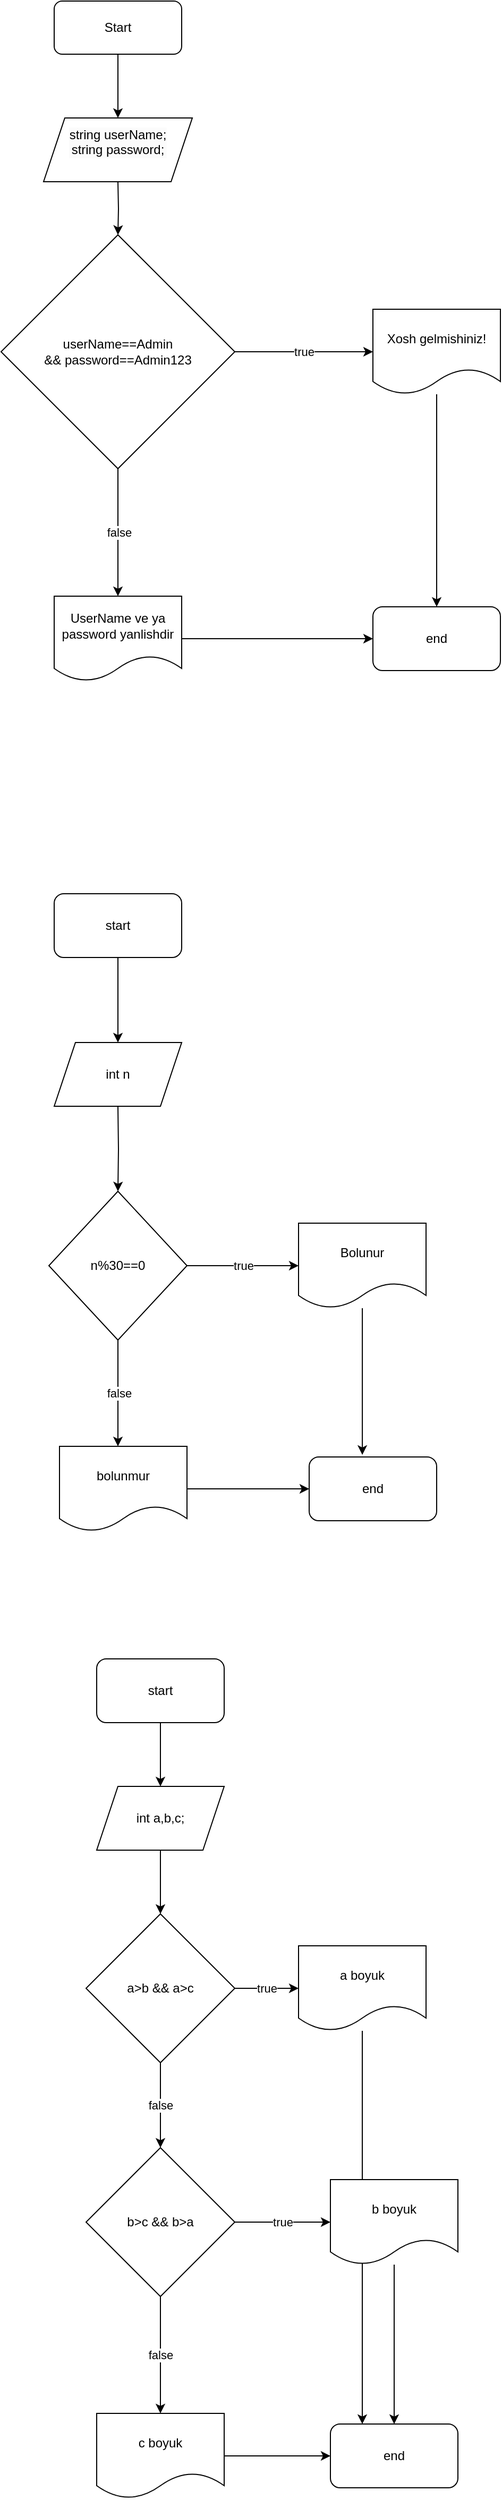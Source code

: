 <mxfile version="24.0.2" type="device">
  <diagram id="C5RBs43oDa-KdzZeNtuy" name="Page-1">
    <mxGraphModel dx="1674" dy="780" grid="1" gridSize="10" guides="1" tooltips="1" connect="1" arrows="1" fold="1" page="1" pageScale="1" pageWidth="827" pageHeight="1169" math="0" shadow="0">
      <root>
        <mxCell id="WIyWlLk6GJQsqaUBKTNV-0" />
        <mxCell id="WIyWlLk6GJQsqaUBKTNV-1" parent="WIyWlLk6GJQsqaUBKTNV-0" />
        <mxCell id="UcAI8EwLYbmK6yxI5ia3-2" style="edgeStyle=orthogonalEdgeStyle;rounded=0;orthogonalLoop=1;jettySize=auto;html=1;entryX=0.5;entryY=0;entryDx=0;entryDy=0;" edge="1" parent="WIyWlLk6GJQsqaUBKTNV-1" source="UcAI8EwLYbmK6yxI5ia3-0">
          <mxGeometry relative="1" as="geometry">
            <mxPoint x="300" y="170" as="targetPoint" />
          </mxGeometry>
        </mxCell>
        <mxCell id="UcAI8EwLYbmK6yxI5ia3-0" value="Start" style="rounded=1;whiteSpace=wrap;html=1;" vertex="1" parent="WIyWlLk6GJQsqaUBKTNV-1">
          <mxGeometry x="240" y="60" width="120" height="50" as="geometry" />
        </mxCell>
        <mxCell id="UcAI8EwLYbmK6yxI5ia3-4" style="edgeStyle=orthogonalEdgeStyle;rounded=0;orthogonalLoop=1;jettySize=auto;html=1;entryX=0.5;entryY=0;entryDx=0;entryDy=0;" edge="1" parent="WIyWlLk6GJQsqaUBKTNV-1" target="UcAI8EwLYbmK6yxI5ia3-3">
          <mxGeometry relative="1" as="geometry">
            <mxPoint x="300" y="230" as="sourcePoint" />
          </mxGeometry>
        </mxCell>
        <mxCell id="UcAI8EwLYbmK6yxI5ia3-6" value="true" style="edgeStyle=orthogonalEdgeStyle;rounded=0;orthogonalLoop=1;jettySize=auto;html=1;" edge="1" parent="WIyWlLk6GJQsqaUBKTNV-1" source="UcAI8EwLYbmK6yxI5ia3-3" target="UcAI8EwLYbmK6yxI5ia3-5">
          <mxGeometry relative="1" as="geometry" />
        </mxCell>
        <mxCell id="UcAI8EwLYbmK6yxI5ia3-7" value="false" style="edgeStyle=orthogonalEdgeStyle;rounded=0;orthogonalLoop=1;jettySize=auto;html=1;" edge="1" parent="WIyWlLk6GJQsqaUBKTNV-1" source="UcAI8EwLYbmK6yxI5ia3-3">
          <mxGeometry relative="1" as="geometry">
            <mxPoint x="300" y="620" as="targetPoint" />
          </mxGeometry>
        </mxCell>
        <mxCell id="UcAI8EwLYbmK6yxI5ia3-3" value="userName==Admin&lt;div&gt;&amp;amp;&amp;amp; password==Admin123&lt;/div&gt;" style="rhombus;whiteSpace=wrap;html=1;" vertex="1" parent="WIyWlLk6GJQsqaUBKTNV-1">
          <mxGeometry x="190" y="280" width="220" height="220" as="geometry" />
        </mxCell>
        <mxCell id="UcAI8EwLYbmK6yxI5ia3-11" style="edgeStyle=orthogonalEdgeStyle;rounded=0;orthogonalLoop=1;jettySize=auto;html=1;entryX=0.5;entryY=0;entryDx=0;entryDy=0;" edge="1" parent="WIyWlLk6GJQsqaUBKTNV-1" source="UcAI8EwLYbmK6yxI5ia3-5" target="UcAI8EwLYbmK6yxI5ia3-10">
          <mxGeometry relative="1" as="geometry" />
        </mxCell>
        <mxCell id="UcAI8EwLYbmK6yxI5ia3-5" value="Xosh gelmishiniz!" style="shape=document;whiteSpace=wrap;html=1;boundedLbl=1;" vertex="1" parent="WIyWlLk6GJQsqaUBKTNV-1">
          <mxGeometry x="540" y="350" width="120" height="80" as="geometry" />
        </mxCell>
        <mxCell id="UcAI8EwLYbmK6yxI5ia3-9" style="edgeStyle=orthogonalEdgeStyle;rounded=0;orthogonalLoop=1;jettySize=auto;html=1;entryX=0;entryY=0.5;entryDx=0;entryDy=0;" edge="1" parent="WIyWlLk6GJQsqaUBKTNV-1" source="UcAI8EwLYbmK6yxI5ia3-8" target="UcAI8EwLYbmK6yxI5ia3-10">
          <mxGeometry relative="1" as="geometry">
            <mxPoint x="530" y="660" as="targetPoint" />
          </mxGeometry>
        </mxCell>
        <mxCell id="UcAI8EwLYbmK6yxI5ia3-8" value="UserName ve ya password yanlishdir" style="shape=document;whiteSpace=wrap;html=1;boundedLbl=1;" vertex="1" parent="WIyWlLk6GJQsqaUBKTNV-1">
          <mxGeometry x="240" y="620" width="120" height="80" as="geometry" />
        </mxCell>
        <mxCell id="UcAI8EwLYbmK6yxI5ia3-10" value="end" style="rounded=1;whiteSpace=wrap;html=1;" vertex="1" parent="WIyWlLk6GJQsqaUBKTNV-1">
          <mxGeometry x="540" y="630" width="120" height="60" as="geometry" />
        </mxCell>
        <mxCell id="UcAI8EwLYbmK6yxI5ia3-15" value="" style="edgeStyle=orthogonalEdgeStyle;rounded=0;orthogonalLoop=1;jettySize=auto;html=1;" edge="1" parent="WIyWlLk6GJQsqaUBKTNV-1" source="UcAI8EwLYbmK6yxI5ia3-12">
          <mxGeometry relative="1" as="geometry">
            <mxPoint x="300" y="1040" as="targetPoint" />
          </mxGeometry>
        </mxCell>
        <mxCell id="UcAI8EwLYbmK6yxI5ia3-12" value="start" style="rounded=1;whiteSpace=wrap;html=1;" vertex="1" parent="WIyWlLk6GJQsqaUBKTNV-1">
          <mxGeometry x="240" y="900" width="120" height="60" as="geometry" />
        </mxCell>
        <mxCell id="UcAI8EwLYbmK6yxI5ia3-18" value="" style="edgeStyle=orthogonalEdgeStyle;rounded=0;orthogonalLoop=1;jettySize=auto;html=1;" edge="1" parent="WIyWlLk6GJQsqaUBKTNV-1" target="UcAI8EwLYbmK6yxI5ia3-17">
          <mxGeometry relative="1" as="geometry">
            <mxPoint x="300" y="1100" as="sourcePoint" />
          </mxGeometry>
        </mxCell>
        <mxCell id="UcAI8EwLYbmK6yxI5ia3-22" value="true" style="edgeStyle=orthogonalEdgeStyle;rounded=0;orthogonalLoop=1;jettySize=auto;html=1;entryX=0;entryY=0.5;entryDx=0;entryDy=0;" edge="1" parent="WIyWlLk6GJQsqaUBKTNV-1" source="UcAI8EwLYbmK6yxI5ia3-17" target="UcAI8EwLYbmK6yxI5ia3-21">
          <mxGeometry relative="1" as="geometry" />
        </mxCell>
        <mxCell id="UcAI8EwLYbmK6yxI5ia3-23" value="false" style="edgeStyle=orthogonalEdgeStyle;rounded=0;orthogonalLoop=1;jettySize=auto;html=1;" edge="1" parent="WIyWlLk6GJQsqaUBKTNV-1" source="UcAI8EwLYbmK6yxI5ia3-17">
          <mxGeometry relative="1" as="geometry">
            <mxPoint x="300" y="1420" as="targetPoint" />
          </mxGeometry>
        </mxCell>
        <mxCell id="UcAI8EwLYbmK6yxI5ia3-17" value="n%30==0" style="rhombus;whiteSpace=wrap;html=1;rounded=0;" vertex="1" parent="WIyWlLk6GJQsqaUBKTNV-1">
          <mxGeometry x="235" y="1180" width="130" height="140" as="geometry" />
        </mxCell>
        <mxCell id="UcAI8EwLYbmK6yxI5ia3-19" value="&#xa;&lt;span style=&quot;color: rgb(0, 0, 0); font-family: Helvetica; font-size: 12px; font-style: normal; font-variant-ligatures: normal; font-variant-caps: normal; font-weight: 400; letter-spacing: normal; orphans: 2; text-align: center; text-indent: 0px; text-transform: none; widows: 2; word-spacing: 0px; -webkit-text-stroke-width: 0px; white-space: normal; background-color: rgb(251, 251, 251); text-decoration-thickness: initial; text-decoration-style: initial; text-decoration-color: initial; display: inline !important; float: none;&quot;&gt;string userName;&lt;/span&gt;&lt;div style=&quot;color: rgb(0, 0, 0); font-family: Helvetica; font-size: 12px; font-style: normal; font-variant-ligatures: normal; font-variant-caps: normal; font-weight: 400; letter-spacing: normal; orphans: 2; text-align: center; text-indent: 0px; text-transform: none; widows: 2; word-spacing: 0px; -webkit-text-stroke-width: 0px; white-space: normal; background-color: rgb(251, 251, 251); text-decoration-thickness: initial; text-decoration-style: initial; text-decoration-color: initial;&quot;&gt;string password;&lt;/div&gt;&#xa;&#xa;" style="shape=parallelogram;perimeter=parallelogramPerimeter;whiteSpace=wrap;html=1;fixedSize=1;" vertex="1" parent="WIyWlLk6GJQsqaUBKTNV-1">
          <mxGeometry x="230" y="170" width="140" height="60" as="geometry" />
        </mxCell>
        <mxCell id="UcAI8EwLYbmK6yxI5ia3-20" value="int n" style="shape=parallelogram;perimeter=parallelogramPerimeter;whiteSpace=wrap;html=1;fixedSize=1;" vertex="1" parent="WIyWlLk6GJQsqaUBKTNV-1">
          <mxGeometry x="240" y="1040" width="120" height="60" as="geometry" />
        </mxCell>
        <mxCell id="UcAI8EwLYbmK6yxI5ia3-21" value="Bolunur" style="shape=document;whiteSpace=wrap;html=1;boundedLbl=1;" vertex="1" parent="WIyWlLk6GJQsqaUBKTNV-1">
          <mxGeometry x="470" y="1210" width="120" height="80" as="geometry" />
        </mxCell>
        <mxCell id="UcAI8EwLYbmK6yxI5ia3-26" style="edgeStyle=orthogonalEdgeStyle;rounded=0;orthogonalLoop=1;jettySize=auto;html=1;entryX=0;entryY=0.5;entryDx=0;entryDy=0;" edge="1" parent="WIyWlLk6GJQsqaUBKTNV-1" source="UcAI8EwLYbmK6yxI5ia3-24" target="UcAI8EwLYbmK6yxI5ia3-25">
          <mxGeometry relative="1" as="geometry" />
        </mxCell>
        <mxCell id="UcAI8EwLYbmK6yxI5ia3-24" value="bolunmur" style="shape=document;whiteSpace=wrap;html=1;boundedLbl=1;" vertex="1" parent="WIyWlLk6GJQsqaUBKTNV-1">
          <mxGeometry x="245" y="1420" width="120" height="80" as="geometry" />
        </mxCell>
        <mxCell id="UcAI8EwLYbmK6yxI5ia3-25" value="end" style="rounded=1;whiteSpace=wrap;html=1;" vertex="1" parent="WIyWlLk6GJQsqaUBKTNV-1">
          <mxGeometry x="480" y="1430" width="120" height="60" as="geometry" />
        </mxCell>
        <mxCell id="UcAI8EwLYbmK6yxI5ia3-27" style="edgeStyle=orthogonalEdgeStyle;rounded=0;orthogonalLoop=1;jettySize=auto;html=1;entryX=0.417;entryY=-0.033;entryDx=0;entryDy=0;entryPerimeter=0;" edge="1" parent="WIyWlLk6GJQsqaUBKTNV-1" source="UcAI8EwLYbmK6yxI5ia3-21" target="UcAI8EwLYbmK6yxI5ia3-25">
          <mxGeometry relative="1" as="geometry" />
        </mxCell>
        <mxCell id="UcAI8EwLYbmK6yxI5ia3-33" style="edgeStyle=orthogonalEdgeStyle;rounded=0;orthogonalLoop=1;jettySize=auto;html=1;entryX=0.5;entryY=0;entryDx=0;entryDy=0;" edge="1" parent="WIyWlLk6GJQsqaUBKTNV-1" source="UcAI8EwLYbmK6yxI5ia3-28" target="UcAI8EwLYbmK6yxI5ia3-29">
          <mxGeometry relative="1" as="geometry" />
        </mxCell>
        <mxCell id="UcAI8EwLYbmK6yxI5ia3-28" value="start" style="rounded=1;whiteSpace=wrap;html=1;" vertex="1" parent="WIyWlLk6GJQsqaUBKTNV-1">
          <mxGeometry x="280" y="1620" width="120" height="60" as="geometry" />
        </mxCell>
        <mxCell id="UcAI8EwLYbmK6yxI5ia3-34" style="edgeStyle=orthogonalEdgeStyle;rounded=0;orthogonalLoop=1;jettySize=auto;html=1;entryX=0.5;entryY=0;entryDx=0;entryDy=0;" edge="1" parent="WIyWlLk6GJQsqaUBKTNV-1" source="UcAI8EwLYbmK6yxI5ia3-29" target="UcAI8EwLYbmK6yxI5ia3-30">
          <mxGeometry relative="1" as="geometry" />
        </mxCell>
        <mxCell id="UcAI8EwLYbmK6yxI5ia3-29" value="int a,b,c;" style="shape=parallelogram;perimeter=parallelogramPerimeter;whiteSpace=wrap;html=1;fixedSize=1;" vertex="1" parent="WIyWlLk6GJQsqaUBKTNV-1">
          <mxGeometry x="280" y="1740" width="120" height="60" as="geometry" />
        </mxCell>
        <mxCell id="UcAI8EwLYbmK6yxI5ia3-32" value="true" style="edgeStyle=orthogonalEdgeStyle;rounded=0;orthogonalLoop=1;jettySize=auto;html=1;entryX=0;entryY=0.5;entryDx=0;entryDy=0;" edge="1" parent="WIyWlLk6GJQsqaUBKTNV-1" source="UcAI8EwLYbmK6yxI5ia3-30" target="UcAI8EwLYbmK6yxI5ia3-31">
          <mxGeometry relative="1" as="geometry" />
        </mxCell>
        <mxCell id="UcAI8EwLYbmK6yxI5ia3-36" value="false" style="edgeStyle=orthogonalEdgeStyle;rounded=0;orthogonalLoop=1;jettySize=auto;html=1;" edge="1" parent="WIyWlLk6GJQsqaUBKTNV-1" source="UcAI8EwLYbmK6yxI5ia3-30" target="UcAI8EwLYbmK6yxI5ia3-35">
          <mxGeometry relative="1" as="geometry" />
        </mxCell>
        <mxCell id="UcAI8EwLYbmK6yxI5ia3-30" value="a&amp;gt;b &amp;amp;&amp;amp; a&amp;gt;c" style="rhombus;whiteSpace=wrap;html=1;" vertex="1" parent="WIyWlLk6GJQsqaUBKTNV-1">
          <mxGeometry x="270" y="1860" width="140" height="140" as="geometry" />
        </mxCell>
        <mxCell id="UcAI8EwLYbmK6yxI5ia3-45" style="edgeStyle=orthogonalEdgeStyle;rounded=0;orthogonalLoop=1;jettySize=auto;html=1;entryX=0.25;entryY=0;entryDx=0;entryDy=0;" edge="1" parent="WIyWlLk6GJQsqaUBKTNV-1" source="UcAI8EwLYbmK6yxI5ia3-31" target="UcAI8EwLYbmK6yxI5ia3-43">
          <mxGeometry relative="1" as="geometry" />
        </mxCell>
        <mxCell id="UcAI8EwLYbmK6yxI5ia3-31" value="a boyuk" style="shape=document;whiteSpace=wrap;html=1;boundedLbl=1;" vertex="1" parent="WIyWlLk6GJQsqaUBKTNV-1">
          <mxGeometry x="470" y="1890" width="120" height="80" as="geometry" />
        </mxCell>
        <mxCell id="UcAI8EwLYbmK6yxI5ia3-38" value="true" style="edgeStyle=orthogonalEdgeStyle;rounded=0;orthogonalLoop=1;jettySize=auto;html=1;" edge="1" parent="WIyWlLk6GJQsqaUBKTNV-1" source="UcAI8EwLYbmK6yxI5ia3-35" target="UcAI8EwLYbmK6yxI5ia3-37">
          <mxGeometry relative="1" as="geometry" />
        </mxCell>
        <mxCell id="UcAI8EwLYbmK6yxI5ia3-40" value="false" style="edgeStyle=orthogonalEdgeStyle;rounded=0;orthogonalLoop=1;jettySize=auto;html=1;" edge="1" parent="WIyWlLk6GJQsqaUBKTNV-1" source="UcAI8EwLYbmK6yxI5ia3-35" target="UcAI8EwLYbmK6yxI5ia3-39">
          <mxGeometry relative="1" as="geometry" />
        </mxCell>
        <mxCell id="UcAI8EwLYbmK6yxI5ia3-35" value="b&amp;gt;c &amp;amp;&amp;amp; b&amp;gt;a" style="rhombus;whiteSpace=wrap;html=1;" vertex="1" parent="WIyWlLk6GJQsqaUBKTNV-1">
          <mxGeometry x="270" y="2080" width="140" height="140" as="geometry" />
        </mxCell>
        <mxCell id="UcAI8EwLYbmK6yxI5ia3-44" style="edgeStyle=orthogonalEdgeStyle;rounded=0;orthogonalLoop=1;jettySize=auto;html=1;entryX=0.5;entryY=0;entryDx=0;entryDy=0;" edge="1" parent="WIyWlLk6GJQsqaUBKTNV-1" source="UcAI8EwLYbmK6yxI5ia3-37" target="UcAI8EwLYbmK6yxI5ia3-43">
          <mxGeometry relative="1" as="geometry" />
        </mxCell>
        <mxCell id="UcAI8EwLYbmK6yxI5ia3-37" value="b boyuk" style="shape=document;whiteSpace=wrap;html=1;boundedLbl=1;" vertex="1" parent="WIyWlLk6GJQsqaUBKTNV-1">
          <mxGeometry x="500" y="2110" width="120" height="80" as="geometry" />
        </mxCell>
        <mxCell id="UcAI8EwLYbmK6yxI5ia3-42" value="" style="edgeStyle=orthogonalEdgeStyle;rounded=0;orthogonalLoop=1;jettySize=auto;html=1;" edge="1" parent="WIyWlLk6GJQsqaUBKTNV-1" source="UcAI8EwLYbmK6yxI5ia3-39">
          <mxGeometry relative="1" as="geometry">
            <mxPoint x="500" y="2370" as="targetPoint" />
          </mxGeometry>
        </mxCell>
        <mxCell id="UcAI8EwLYbmK6yxI5ia3-39" value="c boyuk" style="shape=document;whiteSpace=wrap;html=1;boundedLbl=1;" vertex="1" parent="WIyWlLk6GJQsqaUBKTNV-1">
          <mxGeometry x="280" y="2330" width="120" height="80" as="geometry" />
        </mxCell>
        <mxCell id="UcAI8EwLYbmK6yxI5ia3-43" value="end" style="rounded=1;whiteSpace=wrap;html=1;" vertex="1" parent="WIyWlLk6GJQsqaUBKTNV-1">
          <mxGeometry x="500" y="2340" width="120" height="60" as="geometry" />
        </mxCell>
      </root>
    </mxGraphModel>
  </diagram>
</mxfile>
